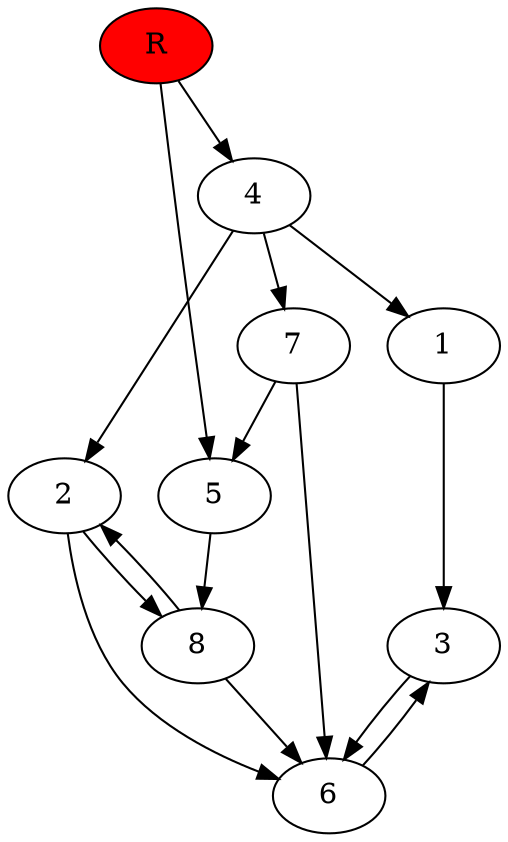 digraph prb26553 {
	1
	2
	3
	4
	5
	6
	7
	8
	R [fillcolor="#ff0000" style=filled]
	1 -> 3
	2 -> 6
	2 -> 8
	3 -> 6
	4 -> 1
	4 -> 2
	4 -> 7
	5 -> 8
	6 -> 3
	7 -> 5
	7 -> 6
	8 -> 2
	8 -> 6
	R -> 4
	R -> 5
}
